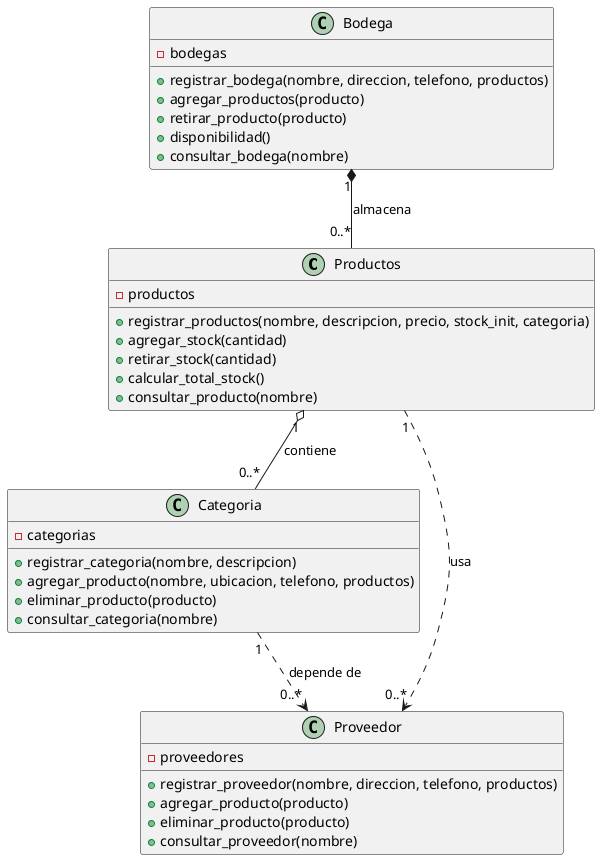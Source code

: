 @startuml
class Productos {
  -productos
  +registrar_productos(nombre, descripcion, precio, stock_init, categoria)
  +agregar_stock(cantidad)
  +retirar_stock(cantidad)
  +calcular_total_stock()
  +consultar_producto(nombre)
}

class Categoria {
  -categorias
  +registrar_categoria(nombre, descripcion)
  +agregar_producto(nombre, ubicacion, telefono, productos)
  +eliminar_producto(producto)
  +consultar_categoria(nombre)
}

class Proveedor {
  -proveedores
  +registrar_proveedor(nombre, direccion, telefono, productos)
  +agregar_producto(producto)
  +eliminar_producto(producto)
  +consultar_proveedor(nombre)
}

class Bodega {
  -bodegas
  +registrar_bodega(nombre, direccion, telefono, productos)
  +agregar_productos(producto)
  +retirar_producto(producto)
  +disponibilidad()
  +consultar_bodega(nombre)
}

Productos "1" o-- "0..*" Categoria : contiene
Productos "1" ..> "0..*" Proveedor : usa
Bodega "1" *-- "0..*" Productos : almacena
Categoria "1" ..> "0..*" Proveedor : depende de
@enduml
